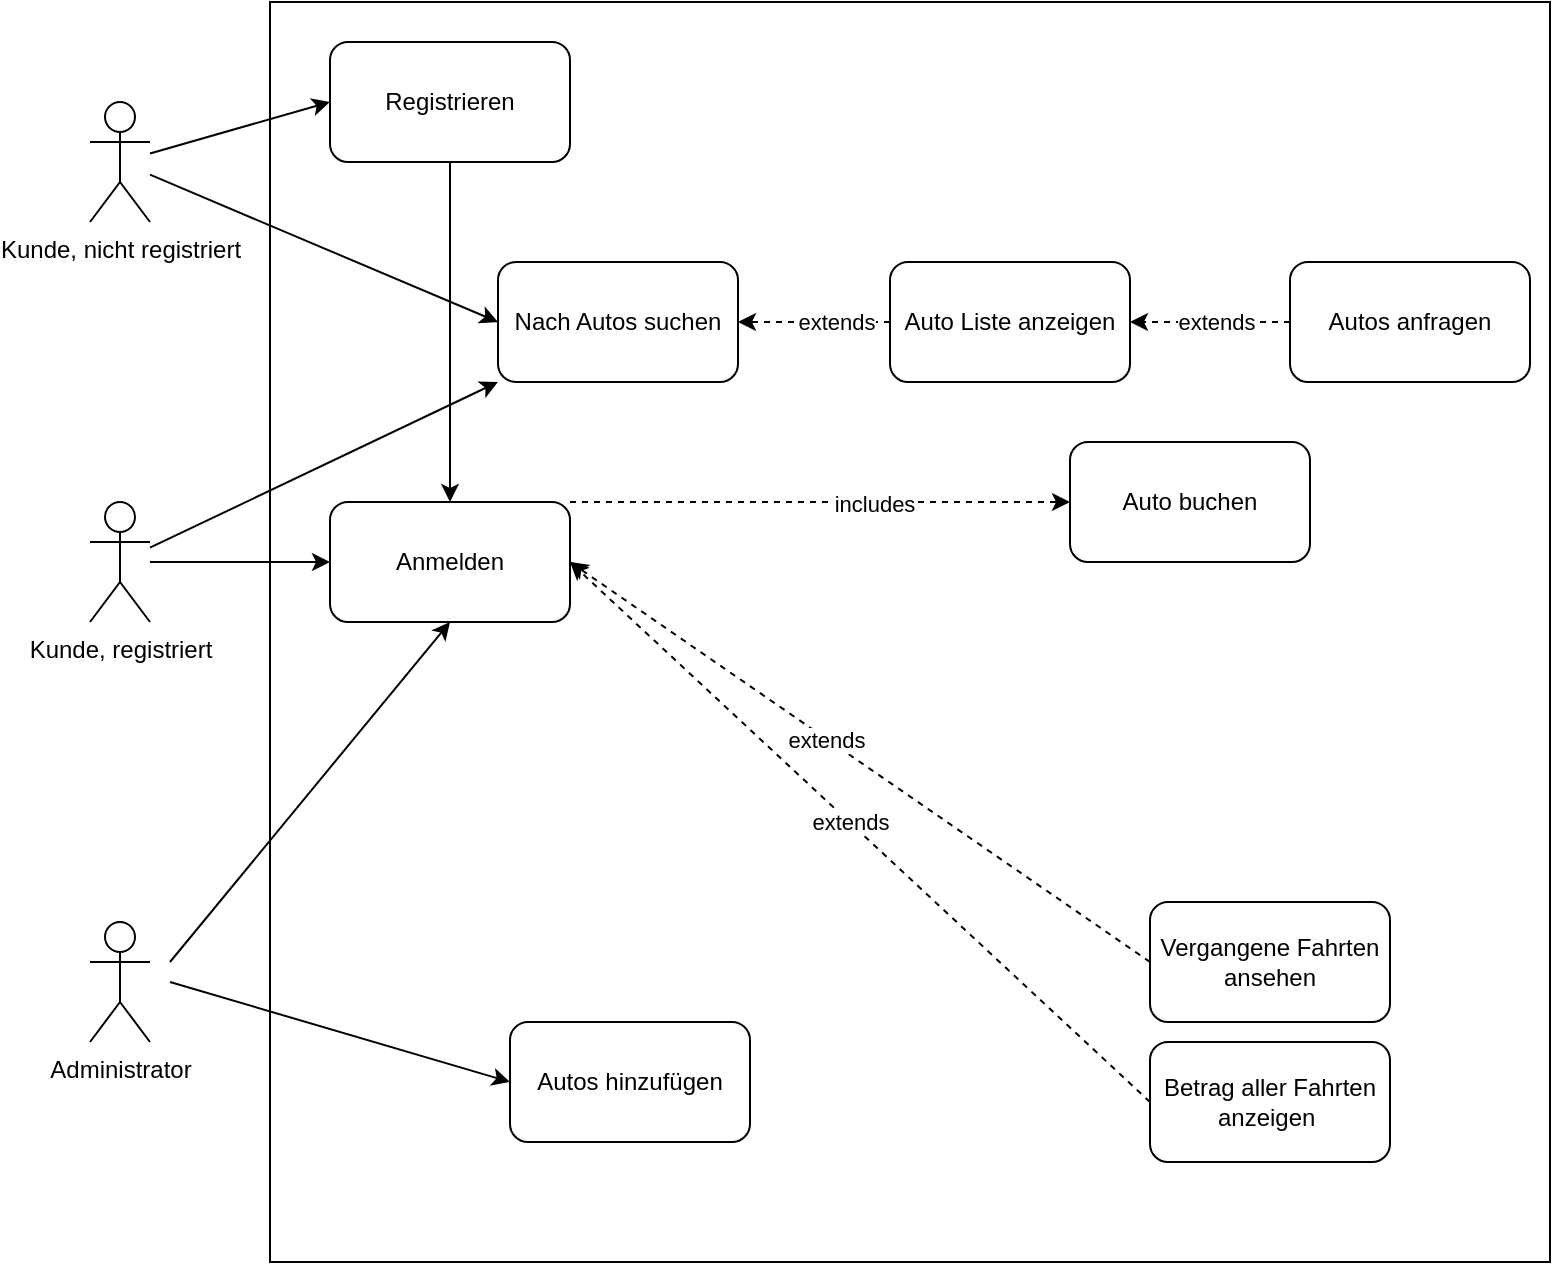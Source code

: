 <mxfile version="16.2.7" type="device"><diagram id="B4MQAiK1h6m8QtOI9T4_" name="Page-1"><mxGraphModel dx="1387" dy="751" grid="1" gridSize="10" guides="1" tooltips="1" connect="1" arrows="1" fold="1" page="1" pageScale="1" pageWidth="827" pageHeight="1169" math="0" shadow="0"><root><mxCell id="0"/><mxCell id="1" parent="0"/><mxCell id="WJVHZxKSWQ7hTzoLaHsb-1" value="" style="rounded=0;whiteSpace=wrap;html=1;" vertex="1" parent="1"><mxGeometry x="180" y="70" width="640" height="630" as="geometry"/></mxCell><mxCell id="WJVHZxKSWQ7hTzoLaHsb-2" value="Kunde, nicht registriert" style="shape=umlActor;verticalLabelPosition=bottom;verticalAlign=top;html=1;outlineConnect=0;" vertex="1" parent="1"><mxGeometry x="90" y="120" width="30" height="60" as="geometry"/></mxCell><mxCell id="WJVHZxKSWQ7hTzoLaHsb-3" value="Kunde, registriert" style="shape=umlActor;verticalLabelPosition=bottom;verticalAlign=top;html=1;outlineConnect=0;" vertex="1" parent="1"><mxGeometry x="90" y="320" width="30" height="60" as="geometry"/></mxCell><mxCell id="WJVHZxKSWQ7hTzoLaHsb-4" value="Administrator" style="shape=umlActor;verticalLabelPosition=bottom;verticalAlign=top;html=1;outlineConnect=0;" vertex="1" parent="1"><mxGeometry x="90" y="530" width="30" height="60" as="geometry"/></mxCell><mxCell id="WJVHZxKSWQ7hTzoLaHsb-6" value="Anmelden" style="rounded=1;whiteSpace=wrap;html=1;" vertex="1" parent="1"><mxGeometry x="210" y="320" width="120" height="60" as="geometry"/></mxCell><mxCell id="WJVHZxKSWQ7hTzoLaHsb-7" value="Registrieren" style="rounded=1;whiteSpace=wrap;html=1;" vertex="1" parent="1"><mxGeometry x="210" y="90" width="120" height="60" as="geometry"/></mxCell><mxCell id="WJVHZxKSWQ7hTzoLaHsb-8" value="Nach Autos suchen" style="rounded=1;whiteSpace=wrap;html=1;" vertex="1" parent="1"><mxGeometry x="294" y="200" width="120" height="60" as="geometry"/></mxCell><mxCell id="WJVHZxKSWQ7hTzoLaHsb-9" value="Autos hinzufügen" style="rounded=1;whiteSpace=wrap;html=1;" vertex="1" parent="1"><mxGeometry x="300" y="580" width="120" height="60" as="geometry"/></mxCell><mxCell id="WJVHZxKSWQ7hTzoLaHsb-10" value="Auto Liste anzeigen" style="rounded=1;whiteSpace=wrap;html=1;" vertex="1" parent="1"><mxGeometry x="490" y="200" width="120" height="60" as="geometry"/></mxCell><mxCell id="WJVHZxKSWQ7hTzoLaHsb-11" value="Autos anfragen" style="rounded=1;whiteSpace=wrap;html=1;" vertex="1" parent="1"><mxGeometry x="690" y="200" width="120" height="60" as="geometry"/></mxCell><mxCell id="WJVHZxKSWQ7hTzoLaHsb-12" value="Auto buchen" style="rounded=1;whiteSpace=wrap;html=1;" vertex="1" parent="1"><mxGeometry x="580" y="290" width="120" height="60" as="geometry"/></mxCell><mxCell id="WJVHZxKSWQ7hTzoLaHsb-13" value="Vergangene Fahrten ansehen" style="rounded=1;whiteSpace=wrap;html=1;" vertex="1" parent="1"><mxGeometry x="620" y="520" width="120" height="60" as="geometry"/></mxCell><mxCell id="WJVHZxKSWQ7hTzoLaHsb-15" value="Betrag aller Fahrten anzeigen&amp;nbsp;" style="rounded=1;whiteSpace=wrap;html=1;" vertex="1" parent="1"><mxGeometry x="620" y="590" width="120" height="60" as="geometry"/></mxCell><mxCell id="WJVHZxKSWQ7hTzoLaHsb-16" value="" style="endArrow=classic;html=1;rounded=0;entryX=0;entryY=0.5;entryDx=0;entryDy=0;" edge="1" parent="1" target="WJVHZxKSWQ7hTzoLaHsb-9"><mxGeometry width="50" height="50" relative="1" as="geometry"><mxPoint x="130" y="560" as="sourcePoint"/><mxPoint x="440" y="350" as="targetPoint"/></mxGeometry></mxCell><mxCell id="WJVHZxKSWQ7hTzoLaHsb-17" value="" style="endArrow=classic;html=1;rounded=0;entryX=0.5;entryY=1;entryDx=0;entryDy=0;" edge="1" parent="1" target="WJVHZxKSWQ7hTzoLaHsb-6"><mxGeometry width="50" height="50" relative="1" as="geometry"><mxPoint x="130" y="550" as="sourcePoint"/><mxPoint x="440" y="350" as="targetPoint"/></mxGeometry></mxCell><mxCell id="WJVHZxKSWQ7hTzoLaHsb-18" value="" style="endArrow=classic;html=1;rounded=0;exitX=0;exitY=0.5;exitDx=0;exitDy=0;entryX=1;entryY=0.5;entryDx=0;entryDy=0;dashed=1;" edge="1" parent="1" source="WJVHZxKSWQ7hTzoLaHsb-10" target="WJVHZxKSWQ7hTzoLaHsb-8"><mxGeometry width="50" height="50" relative="1" as="geometry"><mxPoint x="390" y="400" as="sourcePoint"/><mxPoint x="440" y="350" as="targetPoint"/></mxGeometry></mxCell><mxCell id="WJVHZxKSWQ7hTzoLaHsb-36" value="extends" style="edgeLabel;html=1;align=center;verticalAlign=middle;resizable=0;points=[];" vertex="1" connectable="0" parent="WJVHZxKSWQ7hTzoLaHsb-18"><mxGeometry x="-0.48" y="1" relative="1" as="geometry"><mxPoint x="-7" y="-1" as="offset"/></mxGeometry></mxCell><mxCell id="WJVHZxKSWQ7hTzoLaHsb-19" value="" style="endArrow=classic;html=1;rounded=0;exitX=0;exitY=0.5;exitDx=0;exitDy=0;entryX=1;entryY=0.5;entryDx=0;entryDy=0;dashed=1;" edge="1" parent="1" source="WJVHZxKSWQ7hTzoLaHsb-13" target="WJVHZxKSWQ7hTzoLaHsb-6"><mxGeometry width="50" height="50" relative="1" as="geometry"><mxPoint x="390" y="400" as="sourcePoint"/><mxPoint x="440" y="350" as="targetPoint"/></mxGeometry></mxCell><mxCell id="WJVHZxKSWQ7hTzoLaHsb-33" value="extends" style="edgeLabel;html=1;align=center;verticalAlign=middle;resizable=0;points=[];" vertex="1" connectable="0" parent="WJVHZxKSWQ7hTzoLaHsb-19"><mxGeometry x="0.115" y="1" relative="1" as="geometry"><mxPoint y="-1" as="offset"/></mxGeometry></mxCell><mxCell id="WJVHZxKSWQ7hTzoLaHsb-21" value="" style="endArrow=classic;html=1;rounded=0;exitX=0;exitY=0.5;exitDx=0;exitDy=0;entryX=1;entryY=0.5;entryDx=0;entryDy=0;dashed=1;" edge="1" parent="1" source="WJVHZxKSWQ7hTzoLaHsb-15" target="WJVHZxKSWQ7hTzoLaHsb-6"><mxGeometry width="50" height="50" relative="1" as="geometry"><mxPoint x="390" y="400" as="sourcePoint"/><mxPoint x="440" y="350" as="targetPoint"/></mxGeometry></mxCell><mxCell id="WJVHZxKSWQ7hTzoLaHsb-34" value="extends&lt;br&gt;" style="edgeLabel;html=1;align=center;verticalAlign=middle;resizable=0;points=[];" vertex="1" connectable="0" parent="WJVHZxKSWQ7hTzoLaHsb-21"><mxGeometry x="0.164" y="-4" relative="1" as="geometry"><mxPoint x="16" y="20" as="offset"/></mxGeometry></mxCell><mxCell id="WJVHZxKSWQ7hTzoLaHsb-22" value="" style="endArrow=classic;html=1;rounded=0;entryX=0;entryY=0.5;entryDx=0;entryDy=0;" edge="1" parent="1" source="WJVHZxKSWQ7hTzoLaHsb-3" target="WJVHZxKSWQ7hTzoLaHsb-6"><mxGeometry width="50" height="50" relative="1" as="geometry"><mxPoint x="390" y="400" as="sourcePoint"/><mxPoint x="440" y="350" as="targetPoint"/></mxGeometry></mxCell><mxCell id="WJVHZxKSWQ7hTzoLaHsb-23" value="" style="endArrow=classic;html=1;rounded=0;exitX=0.5;exitY=1;exitDx=0;exitDy=0;entryX=0.5;entryY=0;entryDx=0;entryDy=0;" edge="1" parent="1" source="WJVHZxKSWQ7hTzoLaHsb-7" target="WJVHZxKSWQ7hTzoLaHsb-6"><mxGeometry width="50" height="50" relative="1" as="geometry"><mxPoint x="390" y="400" as="sourcePoint"/><mxPoint x="440" y="350" as="targetPoint"/></mxGeometry></mxCell><mxCell id="WJVHZxKSWQ7hTzoLaHsb-24" value="" style="endArrow=classic;html=1;rounded=0;entryX=0;entryY=0.5;entryDx=0;entryDy=0;" edge="1" parent="1" source="WJVHZxKSWQ7hTzoLaHsb-2" target="WJVHZxKSWQ7hTzoLaHsb-7"><mxGeometry width="50" height="50" relative="1" as="geometry"><mxPoint x="390" y="400" as="sourcePoint"/><mxPoint x="440" y="350" as="targetPoint"/></mxGeometry></mxCell><mxCell id="WJVHZxKSWQ7hTzoLaHsb-25" value="" style="endArrow=classic;html=1;rounded=0;entryX=0;entryY=0.5;entryDx=0;entryDy=0;" edge="1" parent="1" source="WJVHZxKSWQ7hTzoLaHsb-2" target="WJVHZxKSWQ7hTzoLaHsb-8"><mxGeometry width="50" height="50" relative="1" as="geometry"><mxPoint x="390" y="400" as="sourcePoint"/><mxPoint x="440" y="350" as="targetPoint"/></mxGeometry></mxCell><mxCell id="WJVHZxKSWQ7hTzoLaHsb-26" value="" style="endArrow=classic;html=1;rounded=0;exitX=0;exitY=0.5;exitDx=0;exitDy=0;entryX=1;entryY=0.5;entryDx=0;entryDy=0;dashed=1;" edge="1" parent="1" source="WJVHZxKSWQ7hTzoLaHsb-11" target="WJVHZxKSWQ7hTzoLaHsb-10"><mxGeometry width="50" height="50" relative="1" as="geometry"><mxPoint x="390" y="400" as="sourcePoint"/><mxPoint x="440" y="350" as="targetPoint"/></mxGeometry></mxCell><mxCell id="WJVHZxKSWQ7hTzoLaHsb-35" value="extends" style="edgeLabel;html=1;align=center;verticalAlign=middle;resizable=0;points=[];" vertex="1" connectable="0" parent="WJVHZxKSWQ7hTzoLaHsb-26"><mxGeometry x="0.4" relative="1" as="geometry"><mxPoint x="19" as="offset"/></mxGeometry></mxCell><mxCell id="WJVHZxKSWQ7hTzoLaHsb-29" value="" style="endArrow=classic;html=1;rounded=0;entryX=0;entryY=1;entryDx=0;entryDy=0;" edge="1" parent="1" source="WJVHZxKSWQ7hTzoLaHsb-3" target="WJVHZxKSWQ7hTzoLaHsb-8"><mxGeometry width="50" height="50" relative="1" as="geometry"><mxPoint x="390" y="400" as="sourcePoint"/><mxPoint x="440" y="350" as="targetPoint"/></mxGeometry></mxCell><mxCell id="WJVHZxKSWQ7hTzoLaHsb-31" value="" style="endArrow=classic;html=1;rounded=0;exitX=1;exitY=0;exitDx=0;exitDy=0;entryX=0;entryY=0.5;entryDx=0;entryDy=0;dashed=1;" edge="1" parent="1" source="WJVHZxKSWQ7hTzoLaHsb-6" target="WJVHZxKSWQ7hTzoLaHsb-12"><mxGeometry width="50" height="50" relative="1" as="geometry"><mxPoint x="390" y="400" as="sourcePoint"/><mxPoint x="440" y="350" as="targetPoint"/></mxGeometry></mxCell><mxCell id="WJVHZxKSWQ7hTzoLaHsb-32" value="includes" style="edgeLabel;html=1;align=center;verticalAlign=middle;resizable=0;points=[];" vertex="1" connectable="0" parent="WJVHZxKSWQ7hTzoLaHsb-31"><mxGeometry x="0.217" y="-1" relative="1" as="geometry"><mxPoint as="offset"/></mxGeometry></mxCell></root></mxGraphModel></diagram></mxfile>